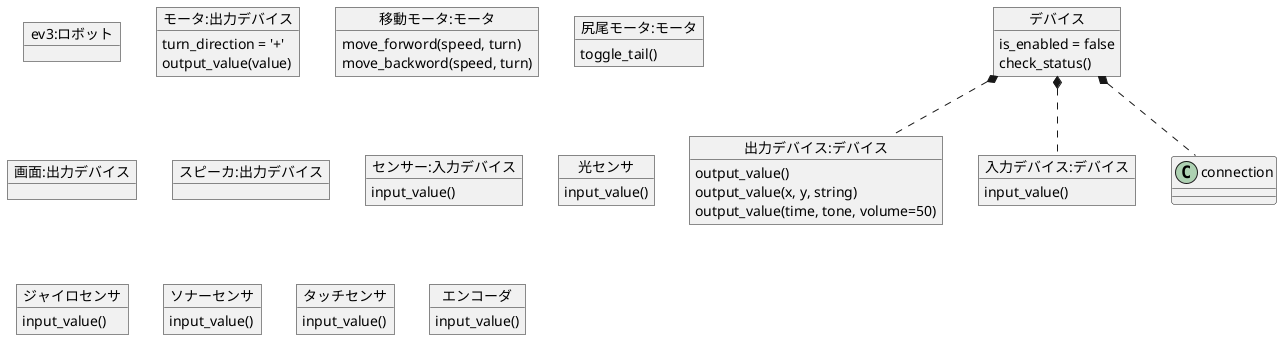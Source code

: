 @startuml ev3.png

top to bottom direction

object "ev3:ロボット" as robo
'------ devise
object "デバイス" as devise
devise : is_enabled = false
devise : check_status()
  '------ output interfaces
  object "出力デバイス:デバイス" as output
  output : output_value()
    '------ moter
    object "モータ:出力デバイス" as moter
    moter : turn_direction = '+'
    moter : output_value(value)
      object "移動モータ:モータ" as move
      move : move_forword(speed, turn)
      move : move_backword(speed, turn)
      object "尻尾モータ:モータ" as tail
      tail : toggle_tail()
    '------ other
    object "画面:出力デバイス" as display
    output : output_value(x, y, string)
    object "スピーカ:出力デバイス" as speaker
    output : output_value(time, tone, volume=50)
  '------ input interfaces
  object "入力デバイス:デバイス" as input
  input : input_value()
    object "センサー:入力デバイス" as cencer
    cencer : input_value()
    object "光センサ" as light
    light : input_value()
    object "ジャイロセンサ" as jyro
    jyro : input_value()
    object "ソナーセンサ" as sonar
    sonar : input_value()
    object "タッチセンサ" as touch
    touch : input_value()
    object "エンコーダ" as encoder
    encoder : input_value()
devise *.. input
devise *.. output
devise *.. connection

@enduml

